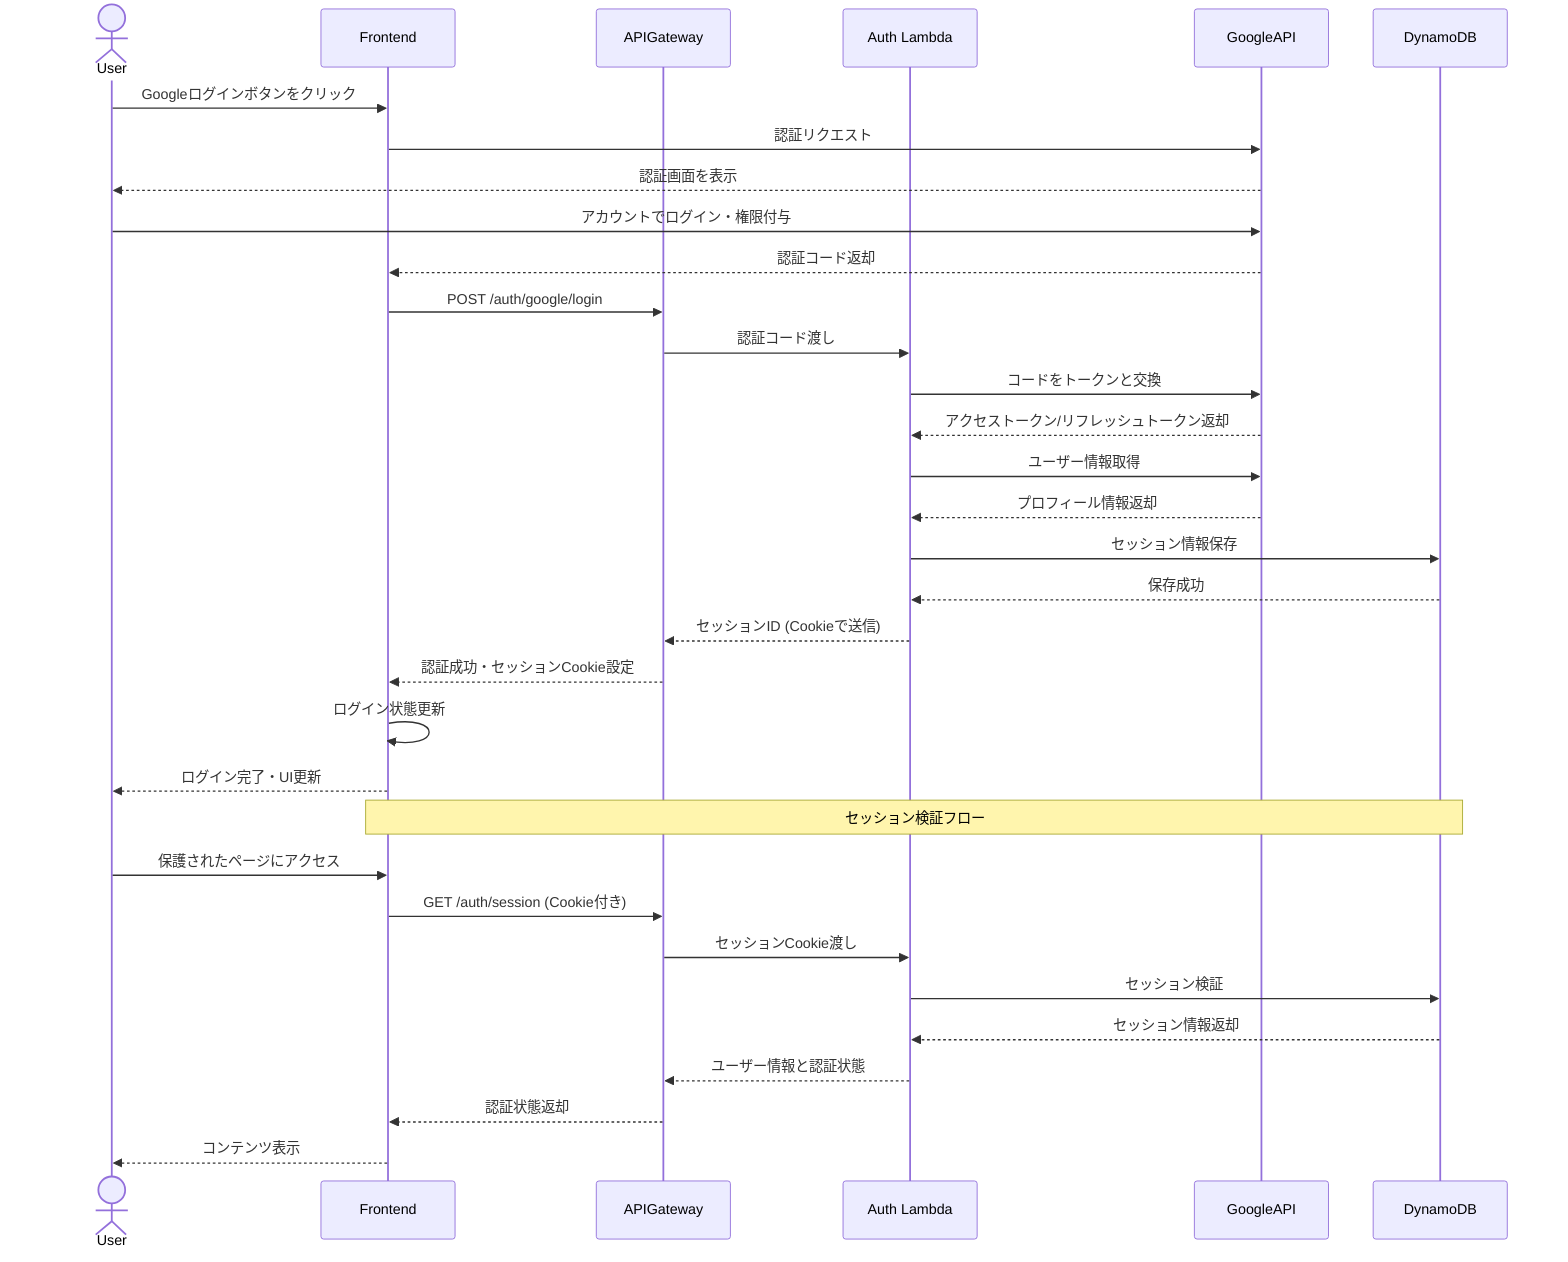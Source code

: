 sequenceDiagram
    actor User
    participant Frontend
    participant APIGateway
    participant Auth as Auth Lambda
    participant GoogleAPI
    participant DynamoDB
    
    User->>Frontend: Googleログインボタンをクリック
    Frontend->>GoogleAPI: 認証リクエスト
    GoogleAPI-->>User: 認証画面を表示
    User->>GoogleAPI: アカウントでログイン・権限付与
    GoogleAPI-->>Frontend: 認証コード返却
    
    Frontend->>APIGateway: POST /auth/google/login
    APIGateway->>Auth: 認証コード渡し
    Auth->>GoogleAPI: コードをトークンと交換
    GoogleAPI-->>Auth: アクセストークン/リフレッシュトークン返却
    
    Auth->>GoogleAPI: ユーザー情報取得
    GoogleAPI-->>Auth: プロフィール情報返却
    
    Auth->>DynamoDB: セッション情報保存
    DynamoDB-->>Auth: 保存成功
    
    Auth-->>APIGateway: セッションID (Cookieで送信)
    APIGateway-->>Frontend: 認証成功・セッションCookie設定
    Frontend->>Frontend: ログイン状態更新
    Frontend-->>User: ログイン完了・UI更新
    
    Note over Frontend,DynamoDB: セッション検証フロー
    
    User->>Frontend: 保護されたページにアクセス
    Frontend->>APIGateway: GET /auth/session (Cookie付き)
    APIGateway->>Auth: セッションCookie渡し
    Auth->>DynamoDB: セッション検証
    DynamoDB-->>Auth: セッション情報返却
    Auth-->>APIGateway: ユーザー情報と認証状態
    APIGateway-->>Frontend: 認証状態返却
    Frontend-->>User: コンテンツ表示